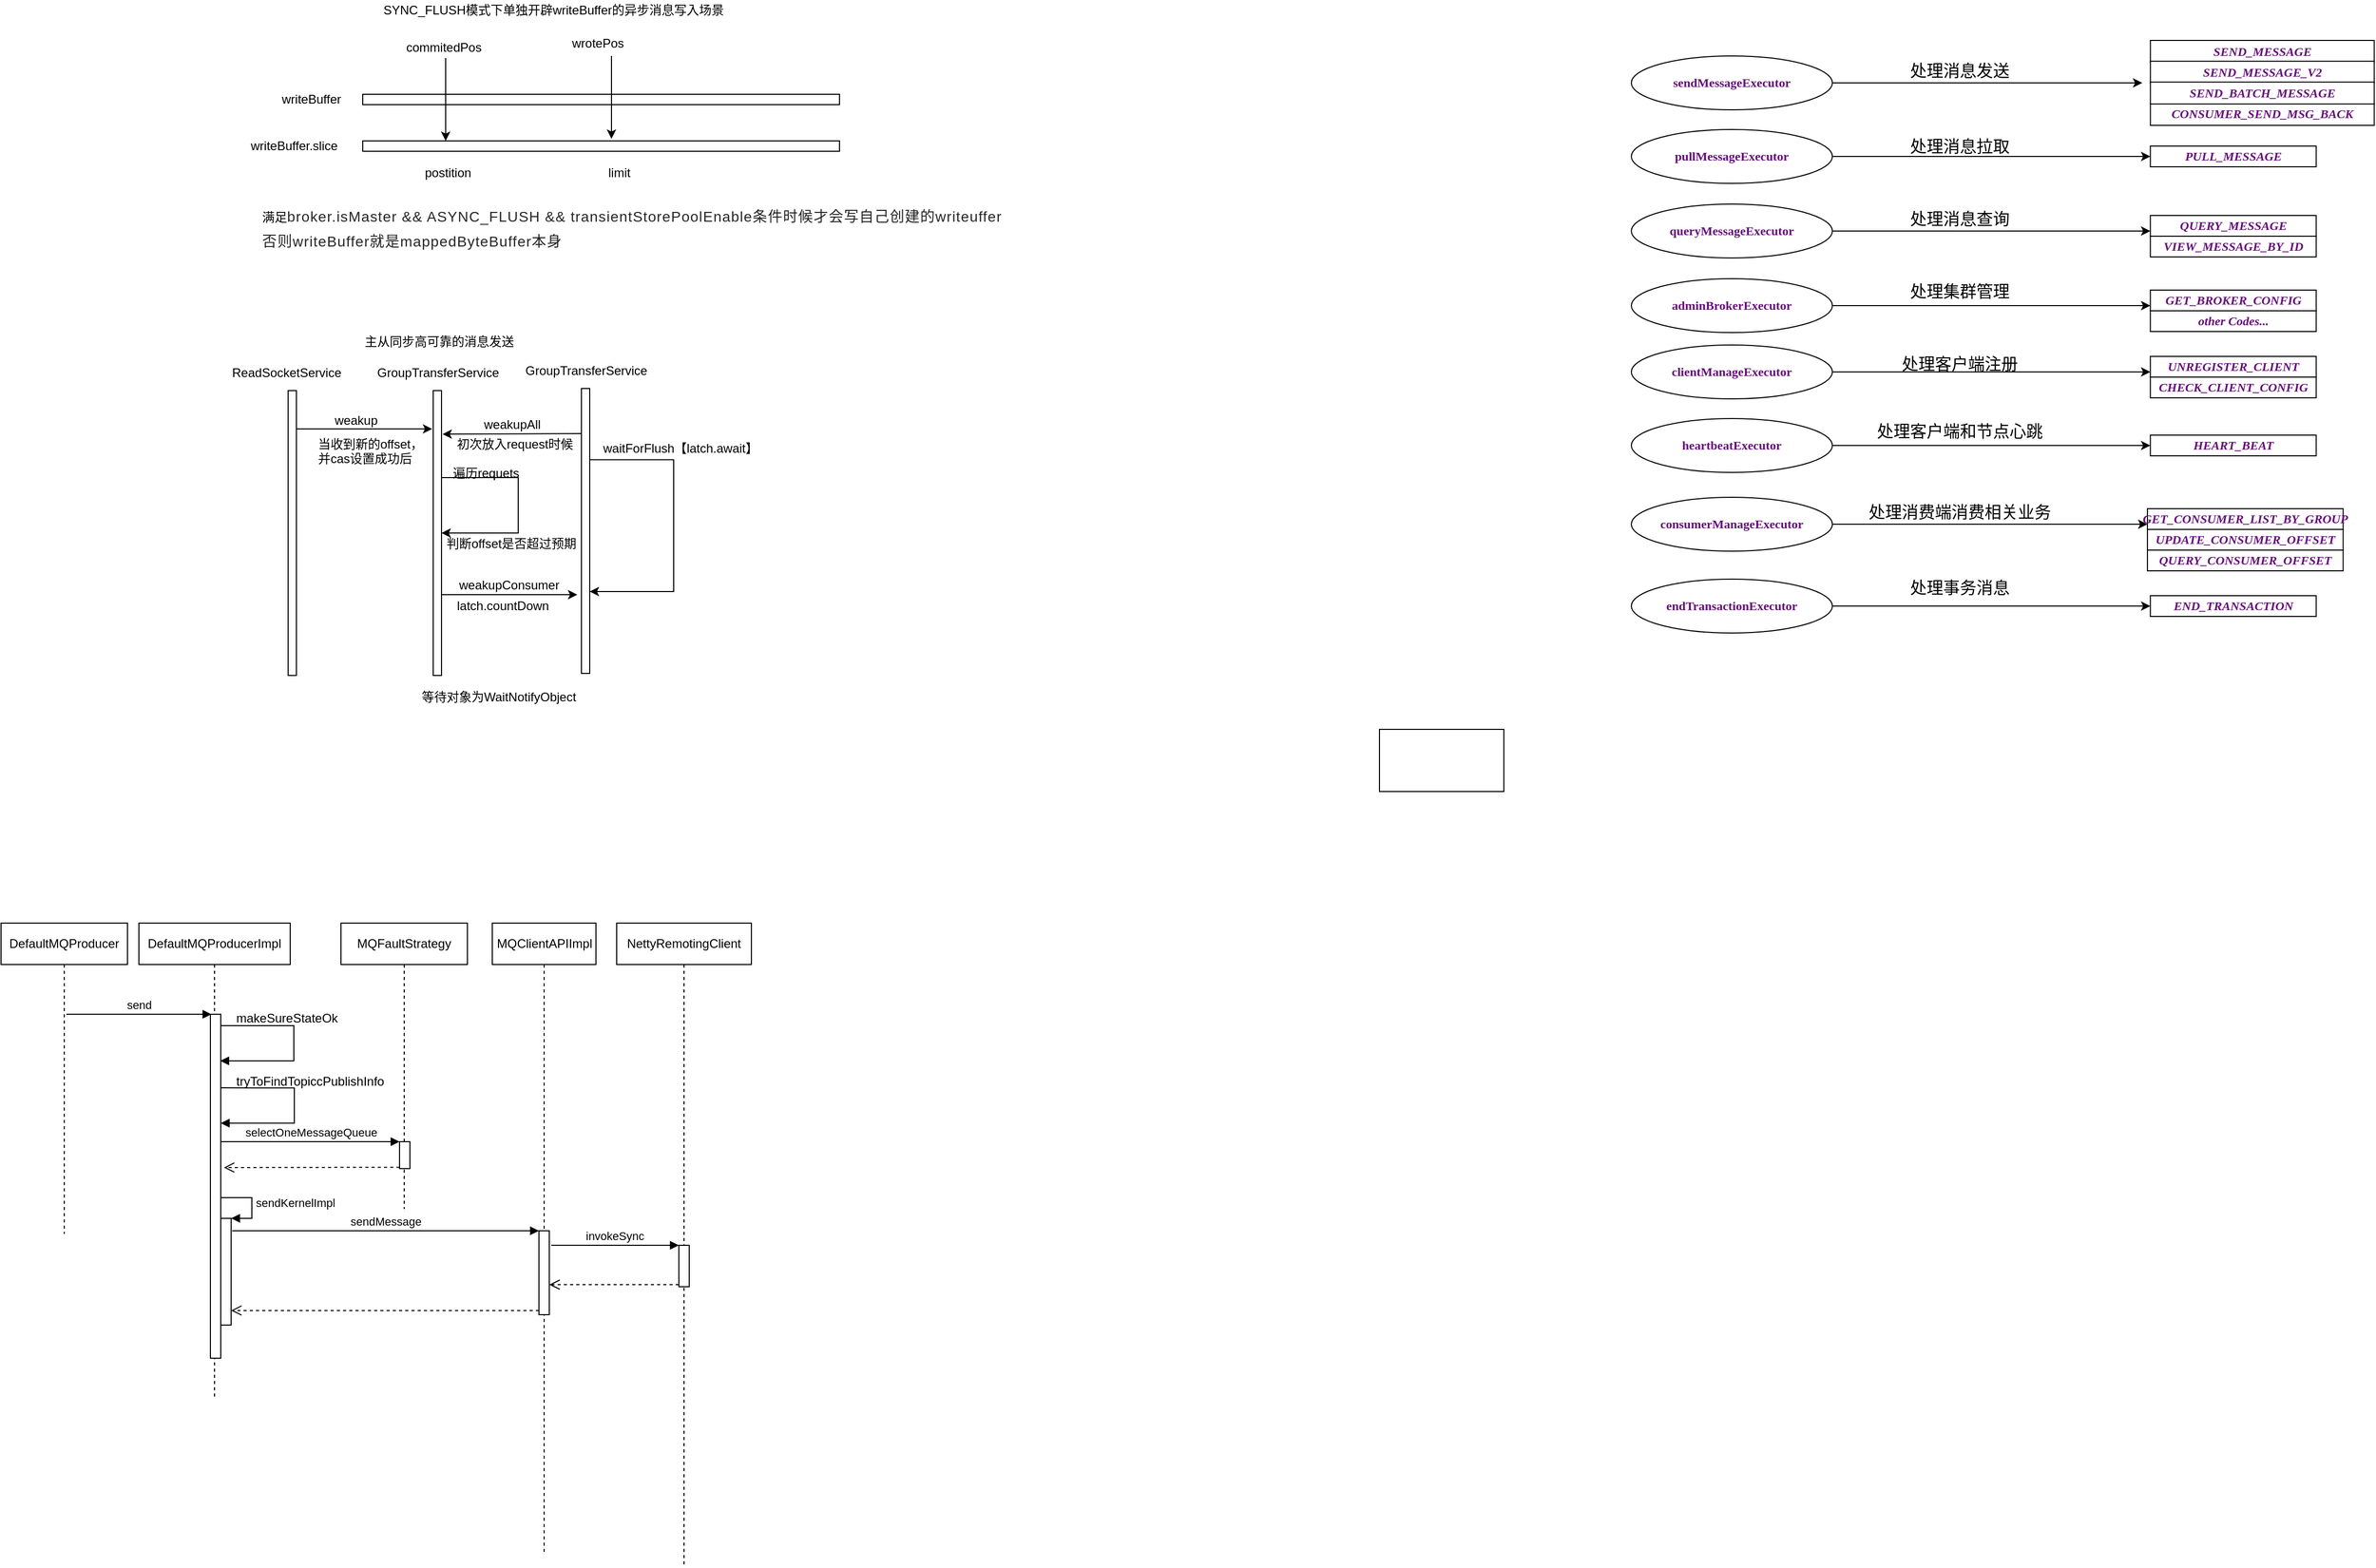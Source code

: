 <mxfile version="12.0.2" type="github" pages="1"><diagram id="QO_2AIzxencwlxpaJsb1" name="第 1 页"><mxGraphModel dx="1186" dy="848" grid="0" gridSize="10" guides="1" tooltips="1" connect="1" arrows="1" fold="1" page="0" pageScale="1" pageWidth="827" pageHeight="1169" math="0" shadow="0"><root><mxCell id="0"/><mxCell id="1" parent="0"/><mxCell id="dCdwvmBEWZGB2ASoRf-r-2" value="" style="rounded=0;whiteSpace=wrap;html=1;" parent="1" vertex="1"><mxGeometry x="150" y="80" width="460" height="10" as="geometry"/></mxCell><mxCell id="dCdwvmBEWZGB2ASoRf-r-3" value="writeBuffer" style="text;html=1;resizable=0;points=[];autosize=1;align=left;verticalAlign=top;spacingTop=-4;" parent="1" vertex="1"><mxGeometry x="70" y="75" width="70" height="20" as="geometry"/></mxCell><mxCell id="dCdwvmBEWZGB2ASoRf-r-4" value="" style="rounded=0;whiteSpace=wrap;html=1;" parent="1" vertex="1"><mxGeometry x="150" y="125" width="460" height="10" as="geometry"/></mxCell><mxCell id="dCdwvmBEWZGB2ASoRf-r-5" value="writeBuffer.slice" style="text;html=1;resizable=0;points=[];autosize=1;align=left;verticalAlign=top;spacingTop=-4;" parent="1" vertex="1"><mxGeometry x="40" y="120" width="100" height="20" as="geometry"/></mxCell><mxCell id="dCdwvmBEWZGB2ASoRf-r-6" value="" style="endArrow=classic;html=1;" parent="1" edge="1"><mxGeometry width="50" height="50" relative="1" as="geometry"><mxPoint x="230" y="45" as="sourcePoint"/><mxPoint x="230" y="125" as="targetPoint"/></mxGeometry></mxCell><mxCell id="dCdwvmBEWZGB2ASoRf-r-7" value="commitedPos" style="text;html=1;resizable=0;points=[];autosize=1;align=left;verticalAlign=top;spacingTop=-4;" parent="1" vertex="1"><mxGeometry x="190" y="25" width="90" height="20" as="geometry"/></mxCell><mxCell id="dCdwvmBEWZGB2ASoRf-r-9" value="" style="endArrow=classic;html=1;" parent="1" edge="1"><mxGeometry width="50" height="50" relative="1" as="geometry"><mxPoint x="390" y="43" as="sourcePoint"/><mxPoint x="390" y="123" as="targetPoint"/></mxGeometry></mxCell><mxCell id="dCdwvmBEWZGB2ASoRf-r-10" value="wrotePos" style="text;html=1;resizable=0;points=[];autosize=1;align=left;verticalAlign=top;spacingTop=-4;" parent="1" vertex="1"><mxGeometry x="350" y="21" width="70" height="20" as="geometry"/></mxCell><mxCell id="dCdwvmBEWZGB2ASoRf-r-12" value="postition" style="text;html=1;resizable=0;points=[];autosize=1;align=left;verticalAlign=top;spacingTop=-4;" parent="1" vertex="1"><mxGeometry x="207.5" y="146" width="55" height="14" as="geometry"/></mxCell><mxCell id="dCdwvmBEWZGB2ASoRf-r-13" value="limit" style="text;html=1;resizable=0;points=[];autosize=1;align=left;verticalAlign=top;spacingTop=-4;" parent="1" vertex="1"><mxGeometry x="385" y="146" width="31" height="14" as="geometry"/></mxCell><mxCell id="dCdwvmBEWZGB2ASoRf-r-14" value="满足&lt;span style=&quot;font-size: 14px ; color: rgb(38 , 38 , 38) ; line-height: 24px ; letter-spacing: 0.05em ; outline-style: none ; overflow-wrap: break-word&quot;&gt;broker.isMaster &amp;amp;&amp;amp; ASYNC_FLUSH &amp;amp;&amp;amp;&amp;nbsp;transientStorePoolEnable条件时候才会写自己创建的writeuffer&lt;br&gt;否则writeBuffer就是mappedByteBuffer本身&lt;br&gt;&lt;/span&gt;" style="text;html=1;resizable=0;points=[];autosize=1;align=left;verticalAlign=top;spacingTop=-4;" parent="1" vertex="1"><mxGeometry x="51" y="183" width="725" height="48" as="geometry"/></mxCell><mxCell id="dCdwvmBEWZGB2ASoRf-r-15" value="SYNC_FLUSH模式下单独开辟writeBuffer的异步消息写入场景" style="text;html=1;resizable=0;points=[];autosize=1;align=left;verticalAlign=top;spacingTop=-4;" parent="1" vertex="1"><mxGeometry x="168" y="-11" width="339" height="14" as="geometry"/></mxCell><mxCell id="dCdwvmBEWZGB2ASoRf-r-16" value="" style="rounded=0;whiteSpace=wrap;html=1;" parent="1" vertex="1"><mxGeometry x="218" y="366" width="8" height="275" as="geometry"/></mxCell><mxCell id="dCdwvmBEWZGB2ASoRf-r-17" value="GroupTransferService" style="text;html=1;resizable=0;points=[];autosize=1;align=left;verticalAlign=top;spacingTop=-4;" parent="1" vertex="1"><mxGeometry x="162" y="339" width="128" height="14" as="geometry"/></mxCell><mxCell id="dCdwvmBEWZGB2ASoRf-r-18" value="" style="rounded=0;whiteSpace=wrap;html=1;" parent="1" vertex="1"><mxGeometry x="78" y="366" width="8" height="275" as="geometry"/></mxCell><mxCell id="dCdwvmBEWZGB2ASoRf-r-19" value="ReadSocketService" style="text;html=1;resizable=0;points=[];autosize=1;align=left;verticalAlign=top;spacingTop=-4;" parent="1" vertex="1"><mxGeometry x="22" y="339" width="115" height="14" as="geometry"/></mxCell><mxCell id="dCdwvmBEWZGB2ASoRf-r-20" value="" style="endArrow=classic;html=1;" parent="1" edge="1"><mxGeometry width="50" height="50" relative="1" as="geometry"><mxPoint x="86" y="403" as="sourcePoint"/><mxPoint x="217" y="403" as="targetPoint"/></mxGeometry></mxCell><mxCell id="dCdwvmBEWZGB2ASoRf-r-21" value="weakup" style="text;html=1;resizable=0;points=[];autosize=1;align=left;verticalAlign=top;spacingTop=-4;" parent="1" vertex="1"><mxGeometry x="121" y="385" width="51" height="14" as="geometry"/></mxCell><mxCell id="dCdwvmBEWZGB2ASoRf-r-22" value="当收到新的offset，&lt;br&gt;并cas设置成功后" style="text;html=1;resizable=0;points=[];autosize=1;align=left;verticalAlign=top;spacingTop=-4;" parent="1" vertex="1"><mxGeometry x="105" y="408" width="111" height="28" as="geometry"/></mxCell><mxCell id="dCdwvmBEWZGB2ASoRf-r-23" value="" style="rounded=0;whiteSpace=wrap;html=1;" parent="1" vertex="1"><mxGeometry x="361" y="364" width="8" height="275" as="geometry"/></mxCell><mxCell id="dCdwvmBEWZGB2ASoRf-r-24" value="GroupTransferService" style="text;html=1;resizable=0;points=[];autosize=1;align=left;verticalAlign=top;spacingTop=-4;" parent="1" vertex="1"><mxGeometry x="305" y="337" width="128" height="14" as="geometry"/></mxCell><mxCell id="dCdwvmBEWZGB2ASoRf-r-25" value="" style="endArrow=classic;html=1;entryX=1.125;entryY=0.153;entryDx=0;entryDy=0;entryPerimeter=0;" parent="1" target="dCdwvmBEWZGB2ASoRf-r-16" edge="1"><mxGeometry width="50" height="50" relative="1" as="geometry"><mxPoint x="361" y="407.5" as="sourcePoint"/><mxPoint x="492" y="407.5" as="targetPoint"/></mxGeometry></mxCell><mxCell id="dCdwvmBEWZGB2ASoRf-r-26" value="初次放入request时候" style="text;html=1;resizable=0;points=[];autosize=1;align=left;verticalAlign=top;spacingTop=-4;" parent="1" vertex="1"><mxGeometry x="239" y="408" width="130" height="20" as="geometry"/></mxCell><mxCell id="dCdwvmBEWZGB2ASoRf-r-27" value="weakupAll" style="text;html=1;resizable=0;points=[];autosize=1;align=left;verticalAlign=top;spacingTop=-4;" parent="1" vertex="1"><mxGeometry x="265" y="389" width="70" height="20" as="geometry"/></mxCell><mxCell id="dCdwvmBEWZGB2ASoRf-r-28" value="等待对象为WaitNotifyObject" style="text;html=1;resizable=0;points=[];autosize=1;align=left;verticalAlign=top;spacingTop=-4;" parent="1" vertex="1"><mxGeometry x="205" y="652" width="160" height="20" as="geometry"/></mxCell><mxCell id="dCdwvmBEWZGB2ASoRf-r-29" style="edgeStyle=orthogonalEdgeStyle;rounded=0;orthogonalLoop=1;jettySize=auto;html=1;exitX=1;exitY=0.25;exitDx=0;exitDy=0;" parent="1" source="dCdwvmBEWZGB2ASoRf-r-23" edge="1"><mxGeometry relative="1" as="geometry"><mxPoint x="369" y="560" as="targetPoint"/><Array as="points"><mxPoint x="450" y="433"/><mxPoint x="450" y="560"/><mxPoint x="369" y="560"/></Array></mxGeometry></mxCell><mxCell id="dCdwvmBEWZGB2ASoRf-r-30" value="waitForFlush【latch.await】" style="text;html=1;resizable=0;points=[];autosize=1;align=left;verticalAlign=top;spacingTop=-4;" parent="1" vertex="1"><mxGeometry x="380" y="412" width="160" height="20" as="geometry"/></mxCell><mxCell id="dCdwvmBEWZGB2ASoRf-r-31" value="" style="endArrow=classic;html=1;" parent="1" edge="1"><mxGeometry width="50" height="50" relative="1" as="geometry"><mxPoint x="226" y="563" as="sourcePoint"/><mxPoint x="357" y="563" as="targetPoint"/></mxGeometry></mxCell><mxCell id="dCdwvmBEWZGB2ASoRf-r-32" value="weakupConsumer" style="text;html=1;resizable=0;points=[];autosize=1;align=left;verticalAlign=top;spacingTop=-4;" parent="1" vertex="1"><mxGeometry x="240.5" y="544" width="110" height="20" as="geometry"/></mxCell><mxCell id="dCdwvmBEWZGB2ASoRf-r-33" value="latch.countDown" style="text;html=1;resizable=0;points=[];autosize=1;align=left;verticalAlign=top;spacingTop=-4;" parent="1" vertex="1"><mxGeometry x="239" y="564" width="100" height="20" as="geometry"/></mxCell><mxCell id="dCdwvmBEWZGB2ASoRf-r-36" style="edgeStyle=orthogonalEdgeStyle;rounded=0;orthogonalLoop=1;jettySize=auto;html=1;exitX=1;exitY=0.25;exitDx=0;exitDy=0;entryX=1;entryY=0.5;entryDx=0;entryDy=0;" parent="1" source="dCdwvmBEWZGB2ASoRf-r-16" target="dCdwvmBEWZGB2ASoRf-r-16" edge="1"><mxGeometry relative="1" as="geometry"><Array as="points"><mxPoint x="226" y="450"/><mxPoint x="300" y="450"/><mxPoint x="300" y="504"/></Array></mxGeometry></mxCell><mxCell id="dCdwvmBEWZGB2ASoRf-r-37" value="遍历requets" style="text;html=1;resizable=0;points=[];autosize=1;align=left;verticalAlign=top;spacingTop=-4;" parent="1" vertex="1"><mxGeometry x="235" y="436" width="80" height="20" as="geometry"/></mxCell><mxCell id="dCdwvmBEWZGB2ASoRf-r-40" value="判断offset是否超过预期" style="text;html=1;resizable=0;points=[];autosize=1;align=left;verticalAlign=top;spacingTop=-4;" parent="1" vertex="1"><mxGeometry x="229" y="503.5" width="140" height="20" as="geometry"/></mxCell><mxCell id="dCdwvmBEWZGB2ASoRf-r-41" value="主从同步高可靠的消息发送" style="text;html=1;resizable=0;points=[];autosize=1;align=left;verticalAlign=top;spacingTop=-4;" parent="1" vertex="1"><mxGeometry x="150" y="309" width="160" height="20" as="geometry"/></mxCell><mxCell id="9mdDHmgzvhIgiJmxX1Zu-40" style="edgeStyle=orthogonalEdgeStyle;rounded=0;orthogonalLoop=1;jettySize=auto;html=1;" parent="1" source="9mdDHmgzvhIgiJmxX1Zu-1" edge="1"><mxGeometry relative="1" as="geometry"><mxPoint x="1867" y="69" as="targetPoint"/></mxGeometry></mxCell><mxCell id="9mdDHmgzvhIgiJmxX1Zu-1" value="&lt;pre style=&quot;font-family: &amp;#34;menlo&amp;#34; ; font-size: 9pt&quot;&gt;&lt;span style=&quot;color: #660e7a ; font-weight: bold&quot;&gt;sendMessageExecutor&lt;/span&gt;&lt;/pre&gt;" style="ellipse;whiteSpace=wrap;html=1;" parent="1" vertex="1"><mxGeometry x="1374" y="43" width="194" height="52" as="geometry"/></mxCell><mxCell id="9mdDHmgzvhIgiJmxX1Zu-43" style="edgeStyle=orthogonalEdgeStyle;rounded=0;orthogonalLoop=1;jettySize=auto;html=1;exitX=1;exitY=0.5;exitDx=0;exitDy=0;" parent="1" source="9mdDHmgzvhIgiJmxX1Zu-2" target="9mdDHmgzvhIgiJmxX1Zu-20" edge="1"><mxGeometry relative="1" as="geometry"/></mxCell><mxCell id="9mdDHmgzvhIgiJmxX1Zu-2" value="&lt;pre style=&quot;font-family: &amp;#34;menlo&amp;#34; ; font-size: 9pt&quot;&gt;&lt;pre style=&quot;font-family: &amp;#34;menlo&amp;#34; ; font-size: 9pt&quot;&gt;&lt;span style=&quot;color: #660e7a ; font-weight: bold&quot;&gt;pullMessageExecutor&lt;/span&gt;&lt;/pre&gt;&lt;/pre&gt;" style="ellipse;whiteSpace=wrap;html=1;" parent="1" vertex="1"><mxGeometry x="1374" y="114" width="194" height="52" as="geometry"/></mxCell><mxCell id="9mdDHmgzvhIgiJmxX1Zu-46" style="edgeStyle=orthogonalEdgeStyle;rounded=0;orthogonalLoop=1;jettySize=auto;html=1;exitX=1;exitY=0.5;exitDx=0;exitDy=0;entryX=0;entryY=0.75;entryDx=0;entryDy=0;" parent="1" source="9mdDHmgzvhIgiJmxX1Zu-4" target="9mdDHmgzvhIgiJmxX1Zu-21" edge="1"><mxGeometry relative="1" as="geometry"/></mxCell><mxCell id="9mdDHmgzvhIgiJmxX1Zu-4" value="&lt;pre style=&quot;font-family: &amp;#34;menlo&amp;#34; ; font-size: 9pt&quot;&gt;&lt;pre style=&quot;font-family: &amp;#34;menlo&amp;#34; ; font-size: 9pt&quot;&gt;&lt;span style=&quot;color: #660e7a ; font-weight: bold&quot;&gt;queryMessageExecutor&lt;/span&gt;&lt;/pre&gt;&lt;/pre&gt;" style="ellipse;whiteSpace=wrap;html=1;" parent="1" vertex="1"><mxGeometry x="1374" y="186" width="194" height="52" as="geometry"/></mxCell><mxCell id="9mdDHmgzvhIgiJmxX1Zu-47" style="edgeStyle=orthogonalEdgeStyle;rounded=0;orthogonalLoop=1;jettySize=auto;html=1;exitX=1;exitY=0.5;exitDx=0;exitDy=0;entryX=0;entryY=0.75;entryDx=0;entryDy=0;" parent="1" source="9mdDHmgzvhIgiJmxX1Zu-5" target="9mdDHmgzvhIgiJmxX1Zu-38" edge="1"><mxGeometry relative="1" as="geometry"><mxPoint x="1865" y="282" as="targetPoint"/></mxGeometry></mxCell><mxCell id="9mdDHmgzvhIgiJmxX1Zu-5" value="&lt;pre style=&quot;font-family: &amp;#34;menlo&amp;#34; ; font-size: 9pt&quot;&gt;&lt;pre style=&quot;font-family: &amp;#34;menlo&amp;#34; ; font-size: 9pt&quot;&gt;&lt;pre style=&quot;font-family: &amp;#34;menlo&amp;#34; ; font-size: 9pt&quot;&gt;&lt;span style=&quot;color: #660e7a ; font-weight: bold&quot;&gt;adminBrokerExecutor&lt;/span&gt;&lt;/pre&gt;&lt;/pre&gt;&lt;/pre&gt;" style="ellipse;whiteSpace=wrap;html=1;" parent="1" vertex="1"><mxGeometry x="1374" y="258" width="194" height="52" as="geometry"/></mxCell><mxCell id="9mdDHmgzvhIgiJmxX1Zu-48" style="edgeStyle=orthogonalEdgeStyle;rounded=0;orthogonalLoop=1;jettySize=auto;html=1;exitX=1;exitY=0.5;exitDx=0;exitDy=0;entryX=0;entryY=0.75;entryDx=0;entryDy=0;" parent="1" source="9mdDHmgzvhIgiJmxX1Zu-6" target="9mdDHmgzvhIgiJmxX1Zu-24" edge="1"><mxGeometry relative="1" as="geometry"/></mxCell><mxCell id="9mdDHmgzvhIgiJmxX1Zu-6" value="&lt;pre style=&quot;font-family: &amp;#34;menlo&amp;#34; ; font-size: 9pt&quot;&gt;&lt;pre style=&quot;font-family: &amp;#34;menlo&amp;#34; ; font-size: 9pt&quot;&gt;&lt;span style=&quot;color: #660e7a ; font-weight: bold&quot;&gt;clientManageExecutor&lt;/span&gt;&lt;/pre&gt;&lt;/pre&gt;" style="ellipse;whiteSpace=wrap;html=1;" parent="1" vertex="1"><mxGeometry x="1374" y="322" width="194" height="52" as="geometry"/></mxCell><mxCell id="9mdDHmgzvhIgiJmxX1Zu-49" style="edgeStyle=orthogonalEdgeStyle;rounded=0;orthogonalLoop=1;jettySize=auto;html=1;exitX=1;exitY=0.5;exitDx=0;exitDy=0;entryX=0;entryY=0.5;entryDx=0;entryDy=0;" parent="1" source="9mdDHmgzvhIgiJmxX1Zu-7" target="9mdDHmgzvhIgiJmxX1Zu-23" edge="1"><mxGeometry relative="1" as="geometry"/></mxCell><mxCell id="9mdDHmgzvhIgiJmxX1Zu-7" value="&lt;pre style=&quot;font-family: &amp;#34;menlo&amp;#34; ; font-size: 9pt&quot;&gt;&lt;pre style=&quot;font-family: &amp;#34;menlo&amp;#34; ; font-size: 9pt&quot;&gt;&lt;pre style=&quot;font-family: &amp;#34;menlo&amp;#34; ; font-size: 9pt&quot;&gt;&lt;span style=&quot;color: #660e7a ; font-weight: bold&quot;&gt;heartbeatExecutor&lt;/span&gt;&lt;/pre&gt;&lt;/pre&gt;&lt;/pre&gt;" style="ellipse;whiteSpace=wrap;html=1;" parent="1" vertex="1"><mxGeometry x="1374" y="393" width="194" height="52" as="geometry"/></mxCell><mxCell id="9mdDHmgzvhIgiJmxX1Zu-50" style="edgeStyle=orthogonalEdgeStyle;rounded=0;orthogonalLoop=1;jettySize=auto;html=1;exitX=1;exitY=0.5;exitDx=0;exitDy=0;entryX=0;entryY=0.75;entryDx=0;entryDy=0;" parent="1" source="9mdDHmgzvhIgiJmxX1Zu-8" target="9mdDHmgzvhIgiJmxX1Zu-26" edge="1"><mxGeometry relative="1" as="geometry"/></mxCell><mxCell id="9mdDHmgzvhIgiJmxX1Zu-8" value="&lt;pre style=&quot;font-family: &amp;#34;menlo&amp;#34; ; font-size: 9pt&quot;&gt;&lt;pre style=&quot;font-family: &amp;#34;menlo&amp;#34; ; font-size: 9pt&quot;&gt;&lt;pre style=&quot;font-family: &amp;#34;menlo&amp;#34; ; font-size: 9pt&quot;&gt;&lt;span style=&quot;color: #660e7a ; font-weight: bold&quot;&gt;consumerManageExecutor&lt;/span&gt;&lt;/pre&gt;&lt;/pre&gt;&lt;/pre&gt;" style="ellipse;whiteSpace=wrap;html=1;" parent="1" vertex="1"><mxGeometry x="1374" y="469" width="194" height="52" as="geometry"/></mxCell><mxCell id="9mdDHmgzvhIgiJmxX1Zu-51" style="edgeStyle=orthogonalEdgeStyle;rounded=0;orthogonalLoop=1;jettySize=auto;html=1;exitX=1;exitY=0.5;exitDx=0;exitDy=0;entryX=0;entryY=0.5;entryDx=0;entryDy=0;" parent="1" source="9mdDHmgzvhIgiJmxX1Zu-9" target="9mdDHmgzvhIgiJmxX1Zu-32" edge="1"><mxGeometry relative="1" as="geometry"/></mxCell><mxCell id="9mdDHmgzvhIgiJmxX1Zu-9" value="&lt;pre style=&quot;font-family: &amp;#34;menlo&amp;#34; ; font-size: 9pt&quot;&gt;&lt;pre style=&quot;font-family: &amp;#34;menlo&amp;#34; ; font-size: 9pt&quot;&gt;&lt;pre style=&quot;font-family: &amp;#34;menlo&amp;#34; ; font-size: 9pt&quot;&gt;&lt;pre style=&quot;font-family: &amp;#34;menlo&amp;#34; ; font-size: 9pt&quot;&gt;&lt;span style=&quot;color: #660e7a ; font-weight: bold&quot;&gt;endTransactionExecutor&lt;/span&gt;&lt;/pre&gt;&lt;/pre&gt;&lt;/pre&gt;&lt;/pre&gt;" style="ellipse;whiteSpace=wrap;html=1;" parent="1" vertex="1"><mxGeometry x="1374" y="548" width="194" height="52" as="geometry"/></mxCell><mxCell id="9mdDHmgzvhIgiJmxX1Zu-19" value="" style="rounded=0;whiteSpace=wrap;html=1;" parent="1" vertex="1"><mxGeometry x="1131" y="693" width="120" height="60" as="geometry"/></mxCell><mxCell id="9mdDHmgzvhIgiJmxX1Zu-20" value="&lt;pre style=&quot;font-family: &amp;#34;menlo&amp;#34; ; font-size: 9pt&quot;&gt;&lt;span style=&quot;color: #660e7a ; font-weight: bold ; font-style: italic&quot;&gt;PULL_MESSAGE&lt;/span&gt;&lt;/pre&gt;" style="rounded=0;whiteSpace=wrap;html=1;" parent="1" vertex="1"><mxGeometry x="1874.785" y="130" width="160" height="20" as="geometry"/></mxCell><mxCell id="9mdDHmgzvhIgiJmxX1Zu-23" value="&lt;pre style=&quot;font-family: &amp;#34;menlo&amp;#34; ; font-size: 9pt&quot;&gt;&lt;pre style=&quot;font-family: &amp;#34;menlo&amp;#34; ; font-size: 9pt&quot;&gt;&lt;span style=&quot;color: #660e7a ; font-weight: bold ; font-style: italic&quot;&gt;HEART_BEAT&lt;/span&gt;&lt;/pre&gt;&lt;/pre&gt;" style="rounded=0;whiteSpace=wrap;html=1;" parent="1" vertex="1"><mxGeometry x="1874.785" y="409" width="160" height="20" as="geometry"/></mxCell><mxCell id="9mdDHmgzvhIgiJmxX1Zu-24" value="&lt;pre style=&quot;font-family: &amp;#34;menlo&amp;#34; ; font-size: 9pt&quot;&gt;&lt;pre style=&quot;font-family: &amp;#34;menlo&amp;#34; ; font-size: 9pt&quot;&gt;&lt;pre style=&quot;font-family: &amp;#34;menlo&amp;#34; ; font-size: 9pt&quot;&gt;&lt;span style=&quot;color: #660e7a ; font-weight: bold ; font-style: italic&quot;&gt;UNREGISTER_CLIENT&lt;/span&gt;&lt;/pre&gt;&lt;/pre&gt;&lt;/pre&gt;" style="rounded=0;whiteSpace=wrap;html=1;" parent="1" vertex="1"><mxGeometry x="1874.785" y="333" width="160" height="20" as="geometry"/></mxCell><mxCell id="9mdDHmgzvhIgiJmxX1Zu-25" value="&lt;pre style=&quot;font-family: &amp;#34;menlo&amp;#34; ; font-size: 9pt&quot;&gt;&lt;pre style=&quot;font-family: &amp;#34;menlo&amp;#34; ; font-size: 9pt&quot;&gt;&lt;pre style=&quot;font-family: &amp;#34;menlo&amp;#34; ; font-size: 9pt&quot;&gt;&lt;span style=&quot;color: #660e7a ; font-weight: bold ; font-style: italic&quot;&gt;CHECK_CLIENT_CONFIG&lt;/span&gt;&lt;/pre&gt;&lt;/pre&gt;&lt;/pre&gt;" style="rounded=0;whiteSpace=wrap;html=1;" parent="1" vertex="1"><mxGeometry x="1874.785" y="353" width="160" height="20" as="geometry"/></mxCell><mxCell id="9mdDHmgzvhIgiJmxX1Zu-31" value="" style="group" parent="1" vertex="1" connectable="0"><mxGeometry x="1844.785" y="480" width="216.0" height="60" as="geometry"/></mxCell><mxCell id="9mdDHmgzvhIgiJmxX1Zu-26" value="&lt;pre style=&quot;font-family: &amp;#34;menlo&amp;#34; ; font-size: 9pt&quot;&gt;&lt;pre style=&quot;font-family: &amp;#34;menlo&amp;#34; ; font-size: 9pt&quot;&gt;&lt;pre style=&quot;font-family: &amp;#34;menlo&amp;#34; ; font-size: 9pt&quot;&gt;&lt;pre style=&quot;font-family: &amp;#34;menlo&amp;#34; ; font-size: 9pt&quot;&gt;&lt;span style=&quot;color: #660e7a ; font-weight: bold ; font-style: italic&quot;&gt;GET_CONSUMER_LIST_BY_GROUP&lt;/span&gt;&lt;/pre&gt;&lt;/pre&gt;&lt;/pre&gt;&lt;/pre&gt;" style="rounded=0;whiteSpace=wrap;html=1;" parent="9mdDHmgzvhIgiJmxX1Zu-31" vertex="1"><mxGeometry x="27.18" width="188.82" height="20" as="geometry"/></mxCell><mxCell id="9mdDHmgzvhIgiJmxX1Zu-27" value="&lt;pre style=&quot;font-family: &amp;#34;menlo&amp;#34; ; font-size: 9pt&quot;&gt;&lt;pre style=&quot;font-family: &amp;#34;menlo&amp;#34; ; font-size: 9pt&quot;&gt;&lt;pre style=&quot;font-family: &amp;#34;menlo&amp;#34; ; font-size: 9pt&quot;&gt;&lt;pre style=&quot;font-family: &amp;#34;menlo&amp;#34; ; font-size: 9pt&quot;&gt;&lt;span style=&quot;color: #660e7a ; font-weight: bold ; font-style: italic&quot;&gt;UPDATE_CONSUMER_OFFSET&lt;/span&gt;&lt;/pre&gt;&lt;/pre&gt;&lt;/pre&gt;&lt;/pre&gt;" style="rounded=0;whiteSpace=wrap;html=1;" parent="9mdDHmgzvhIgiJmxX1Zu-31" vertex="1"><mxGeometry x="27.18" y="20" width="188.82" height="20" as="geometry"/></mxCell><mxCell id="9mdDHmgzvhIgiJmxX1Zu-28" value="&lt;pre style=&quot;font-family: &amp;#34;menlo&amp;#34; ; font-size: 9pt&quot;&gt;&lt;pre style=&quot;font-family: &amp;#34;menlo&amp;#34; ; font-size: 9pt&quot;&gt;&lt;pre style=&quot;font-family: &amp;#34;menlo&amp;#34; ; font-size: 9pt&quot;&gt;&lt;pre style=&quot;font-family: &amp;#34;menlo&amp;#34; ; font-size: 9pt&quot;&gt;&lt;pre style=&quot;font-family: &amp;#34;menlo&amp;#34; ; font-size: 9pt&quot;&gt;&lt;span style=&quot;color: #660e7a ; font-weight: bold ; font-style: italic&quot;&gt;QUERY_CONSUMER_OFFSET&lt;/span&gt;&lt;/pre&gt;&lt;/pre&gt;&lt;/pre&gt;&lt;/pre&gt;&lt;/pre&gt;" style="rounded=0;whiteSpace=wrap;html=1;" parent="9mdDHmgzvhIgiJmxX1Zu-31" vertex="1"><mxGeometry x="27.18" y="40" width="188.82" height="20" as="geometry"/></mxCell><mxCell id="9mdDHmgzvhIgiJmxX1Zu-32" value="&lt;pre style=&quot;font-family: &amp;#34;menlo&amp;#34; ; font-size: 9pt&quot;&gt;&lt;pre style=&quot;font-family: &amp;#34;menlo&amp;#34; ; font-size: 9pt&quot;&gt;&lt;pre style=&quot;font-family: &amp;#34;menlo&amp;#34; ; font-size: 9pt&quot;&gt;&lt;span style=&quot;color: #660e7a ; font-weight: bold ; font-style: italic&quot;&gt;END_TRANSACTION&lt;/span&gt;&lt;/pre&gt;&lt;/pre&gt;&lt;/pre&gt;" style="rounded=0;whiteSpace=wrap;html=1;" parent="1" vertex="1"><mxGeometry x="1874.785" y="564" width="160" height="20" as="geometry"/></mxCell><mxCell id="9mdDHmgzvhIgiJmxX1Zu-37" value="" style="group" parent="1" vertex="1" connectable="0"><mxGeometry x="1874.785" y="28" width="216.0" height="82" as="geometry"/></mxCell><mxCell id="9mdDHmgzvhIgiJmxX1Zu-13" value="&lt;pre style=&quot;font-family: &amp;#34;menlo&amp;#34; ; font-size: 9pt&quot;&gt;&lt;span style=&quot;color: #660e7a ; font-weight: bold ; font-style: italic&quot;&gt;CONSUMER_SEND_MSG_BACK&lt;/span&gt;&lt;/pre&gt;" style="rounded=0;whiteSpace=wrap;html=1;" parent="9mdDHmgzvhIgiJmxX1Zu-37" vertex="1"><mxGeometry x="0.034" y="60.871" width="215.966" height="21.129" as="geometry"/></mxCell><mxCell id="9mdDHmgzvhIgiJmxX1Zu-10" value="&lt;pre style=&quot;font-family: &amp;#34;menlo&amp;#34; ; font-size: 9pt&quot;&gt;&lt;span style=&quot;color: #660e7a ; font-weight: bold ; font-style: italic&quot;&gt;SEND_MESSAGE&lt;/span&gt;&lt;/pre&gt;" style="rounded=0;whiteSpace=wrap;html=1;" parent="9mdDHmgzvhIgiJmxX1Zu-37" vertex="1"><mxGeometry x="0.034" width="215.966" height="21.129" as="geometry"/></mxCell><mxCell id="9mdDHmgzvhIgiJmxX1Zu-11" value="&lt;pre style=&quot;font-family: &amp;#34;menlo&amp;#34; ; font-size: 9pt&quot;&gt;&lt;span style=&quot;color: #660e7a ; font-weight: bold ; font-style: italic&quot;&gt;SEND_MESSAGE_V2&lt;/span&gt;&lt;/pre&gt;" style="rounded=0;whiteSpace=wrap;html=1;" parent="9mdDHmgzvhIgiJmxX1Zu-37" vertex="1"><mxGeometry x="0.034" y="20.123" width="215.966" height="21.129" as="geometry"/></mxCell><mxCell id="9mdDHmgzvhIgiJmxX1Zu-12" value="&lt;pre style=&quot;font-family: &amp;#34;menlo&amp;#34; ; font-size: 9pt&quot;&gt;&lt;span style=&quot;color: #660e7a ; font-weight: bold ; font-style: italic&quot;&gt;SEND_BATCH_MESSAGE&lt;/span&gt;&lt;/pre&gt;" style="rounded=0;whiteSpace=wrap;html=1;" parent="9mdDHmgzvhIgiJmxX1Zu-37" vertex="1"><mxGeometry x="0.034" y="40.245" width="215.966" height="21.129" as="geometry"/></mxCell><mxCell id="9mdDHmgzvhIgiJmxX1Zu-44" value="" style="group" parent="1" vertex="1" connectable="0"><mxGeometry x="1874.785" y="197" width="160" height="40" as="geometry"/></mxCell><mxCell id="9mdDHmgzvhIgiJmxX1Zu-21" value="&lt;pre style=&quot;font-family: &amp;#34;menlo&amp;#34; ; font-size: 9pt&quot;&gt;&lt;pre style=&quot;font-family: &amp;#34;menlo&amp;#34; ; font-size: 9pt&quot;&gt;&lt;span style=&quot;color: #660e7a ; font-weight: bold ; font-style: italic&quot;&gt;QUERY_MESSAGE&lt;/span&gt;&lt;/pre&gt;&lt;/pre&gt;" style="rounded=0;whiteSpace=wrap;html=1;" parent="9mdDHmgzvhIgiJmxX1Zu-44" vertex="1"><mxGeometry width="160" height="20" as="geometry"/></mxCell><mxCell id="9mdDHmgzvhIgiJmxX1Zu-22" value="&lt;pre style=&quot;font-family: &amp;#34;menlo&amp;#34; ; font-size: 9pt&quot;&gt;&lt;pre style=&quot;font-family: &amp;#34;menlo&amp;#34; ; font-size: 9pt&quot;&gt;&lt;span style=&quot;color: #660e7a ; font-weight: bold ; font-style: italic&quot;&gt;VIEW_MESSAGE_BY_ID&lt;/span&gt;&lt;/pre&gt;&lt;/pre&gt;" style="rounded=0;whiteSpace=wrap;html=1;" parent="9mdDHmgzvhIgiJmxX1Zu-44" vertex="1"><mxGeometry y="20" width="160" height="20" as="geometry"/></mxCell><mxCell id="9mdDHmgzvhIgiJmxX1Zu-45" value="" style="group" parent="1" vertex="1" connectable="0"><mxGeometry x="1874.785" y="269" width="160" height="40" as="geometry"/></mxCell><mxCell id="9mdDHmgzvhIgiJmxX1Zu-38" value="&lt;pre style=&quot;font-family: &amp;#34;menlo&amp;#34; ; font-size: 9pt&quot;&gt;&lt;pre style=&quot;font-family: &amp;#34;menlo&amp;#34; ; font-size: 9pt&quot;&gt;&lt;pre style=&quot;font-family: &amp;#34;menlo&amp;#34; ; font-size: 9pt&quot;&gt;&lt;pre style=&quot;font-family: &amp;#34;menlo&amp;#34; ; font-size: 9pt&quot;&gt;&lt;span style=&quot;color: #660e7a ; font-weight: bold ; font-style: italic&quot;&gt;GET_BROKER_CONFIG&lt;/span&gt;&lt;/pre&gt;&lt;/pre&gt;&lt;/pre&gt;&lt;/pre&gt;" style="rounded=0;whiteSpace=wrap;html=1;" parent="9mdDHmgzvhIgiJmxX1Zu-45" vertex="1"><mxGeometry width="160" height="20" as="geometry"/></mxCell><mxCell id="9mdDHmgzvhIgiJmxX1Zu-39" value="&lt;pre style=&quot;font-family: &amp;#34;menlo&amp;#34; ; font-size: 9pt&quot;&gt;&lt;pre style=&quot;font-family: &amp;#34;menlo&amp;#34; ; font-size: 9pt&quot;&gt;&lt;font color=&quot;#660e7a&quot;&gt;&lt;b&gt;&lt;i&gt;other Codes...&lt;/i&gt;&lt;/b&gt;&lt;/font&gt;&lt;/pre&gt;&lt;/pre&gt;" style="rounded=0;whiteSpace=wrap;html=1;" parent="9mdDHmgzvhIgiJmxX1Zu-45" vertex="1"><mxGeometry y="20" width="160" height="20" as="geometry"/></mxCell><mxCell id="9mdDHmgzvhIgiJmxX1Zu-52" value="处理消息发送" style="text;html=1;resizable=0;points=[];autosize=1;align=left;verticalAlign=top;spacingTop=-4;fontSize=16;" parent="1" vertex="1"><mxGeometry x="1641" y="45" width="106" height="19" as="geometry"/></mxCell><mxCell id="9mdDHmgzvhIgiJmxX1Zu-53" value="处理消息拉取" style="text;html=1;resizable=0;points=[];autosize=1;align=left;verticalAlign=top;spacingTop=-4;fontSize=16;" parent="1" vertex="1"><mxGeometry x="1641" y="118" width="106" height="19" as="geometry"/></mxCell><mxCell id="9mdDHmgzvhIgiJmxX1Zu-54" value="处理消息查询" style="text;html=1;resizable=0;points=[];autosize=1;align=left;verticalAlign=top;spacingTop=-4;fontSize=16;" parent="1" vertex="1"><mxGeometry x="1641" y="188" width="106" height="19" as="geometry"/></mxCell><mxCell id="9mdDHmgzvhIgiJmxX1Zu-57" value="处理集群管理" style="text;html=1;resizable=0;points=[];autosize=1;align=left;verticalAlign=top;spacingTop=-4;fontSize=16;" parent="1" vertex="1"><mxGeometry x="1641" y="258" width="106" height="19" as="geometry"/></mxCell><mxCell id="9mdDHmgzvhIgiJmxX1Zu-58" value="处理客户端注册" style="text;html=1;resizable=0;points=[];autosize=1;align=left;verticalAlign=top;spacingTop=-4;fontSize=16;" parent="1" vertex="1"><mxGeometry x="1633" y="328" width="122" height="19" as="geometry"/></mxCell><mxCell id="9mdDHmgzvhIgiJmxX1Zu-60" value="处理客户端和节点心跳" style="text;html=1;resizable=0;points=[];autosize=1;align=left;verticalAlign=top;spacingTop=-4;fontSize=16;" parent="1" vertex="1"><mxGeometry x="1609" y="393" width="170" height="19" as="geometry"/></mxCell><mxCell id="9mdDHmgzvhIgiJmxX1Zu-61" value="处理消费端消费相关业务" style="text;html=1;resizable=0;points=[];autosize=1;align=left;verticalAlign=top;spacingTop=-4;fontSize=16;" parent="1" vertex="1"><mxGeometry x="1601" y="471" width="186" height="19" as="geometry"/></mxCell><mxCell id="9mdDHmgzvhIgiJmxX1Zu-62" value="处理事务消息" style="text;html=1;resizable=0;points=[];autosize=1;align=left;verticalAlign=top;spacingTop=-4;fontSize=16;" parent="1" vertex="1"><mxGeometry x="1641" y="544" width="106" height="19" as="geometry"/></mxCell><mxCell id="Jm2zQ5XK-Clb0VnWvuZD-5" style="edgeStyle=orthogonalEdgeStyle;rounded=0;orthogonalLoop=1;jettySize=auto;html=1;exitX=1;exitY=0.25;exitDx=0;exitDy=0;entryX=0;entryY=0.25;entryDx=0;entryDy=0;" parent="1" edge="1"><mxGeometry relative="1" as="geometry"><mxPoint x="-34" y="940" as="sourcePoint"/></mxGeometry></mxCell><mxCell id="Jm2zQ5XK-Clb0VnWvuZD-11" value="&lt;span style=&quot;text-align: left ; white-space: nowrap&quot;&gt;DefaultMQProducer&lt;/span&gt;" style="shape=umlLifeline;perimeter=lifelinePerimeter;whiteSpace=wrap;html=1;container=1;collapsible=0;recursiveResize=0;outlineConnect=0;" parent="1" vertex="1"><mxGeometry x="-199" y="880" width="122" height="300" as="geometry"/></mxCell><mxCell id="Jm2zQ5XK-Clb0VnWvuZD-15" value="send" style="html=1;verticalAlign=bottom;endArrow=block;entryX=0.1;entryY=0;entryDx=0;entryDy=0;entryPerimeter=0;" parent="Jm2zQ5XK-Clb0VnWvuZD-11" target="Jm2zQ5XK-Clb0VnWvuZD-14" edge="1"><mxGeometry width="80" relative="1" as="geometry"><mxPoint x="63" y="88" as="sourcePoint"/><mxPoint x="143" y="88" as="targetPoint"/></mxGeometry></mxCell><mxCell id="Jm2zQ5XK-Clb0VnWvuZD-13" value="&lt;span style=&quot;text-align: left ; white-space: nowrap&quot;&gt;DefaultMQProducerImpl&lt;/span&gt;" style="shape=umlLifeline;perimeter=lifelinePerimeter;whiteSpace=wrap;html=1;container=1;collapsible=0;recursiveResize=0;outlineConnect=0;" parent="1" vertex="1"><mxGeometry x="-66" y="880" width="146" height="460" as="geometry"/></mxCell><mxCell id="Jm2zQ5XK-Clb0VnWvuZD-14" value="" style="html=1;points=[];perimeter=orthogonalPerimeter;" parent="Jm2zQ5XK-Clb0VnWvuZD-13" vertex="1"><mxGeometry x="69" y="88" width="10" height="332" as="geometry"/></mxCell><mxCell id="t-QVnXXpKsiYp2VGTmY0-25" value="" style="html=1;points=[];perimeter=orthogonalPerimeter;" parent="Jm2zQ5XK-Clb0VnWvuZD-13" vertex="1"><mxGeometry x="79" y="285" width="10" height="103" as="geometry"/></mxCell><mxCell id="t-QVnXXpKsiYp2VGTmY0-26" value="sendKernelImpl" style="edgeStyle=orthogonalEdgeStyle;html=1;align=left;spacingLeft=2;endArrow=block;rounded=0;entryX=1;entryY=0;exitX=1;exitY=0.533;exitDx=0;exitDy=0;exitPerimeter=0;" parent="Jm2zQ5XK-Clb0VnWvuZD-13" source="Jm2zQ5XK-Clb0VnWvuZD-14" target="t-QVnXXpKsiYp2VGTmY0-25" edge="1"><mxGeometry relative="1" as="geometry"><mxPoint x="84" y="265" as="sourcePoint"/><Array as="points"><mxPoint x="109" y="265"/><mxPoint x="109" y="285"/></Array></mxGeometry></mxCell><mxCell id="t-QVnXXpKsiYp2VGTmY0-1" value="" style="html=1;verticalAlign=bottom;endArrow=block;rounded=0;" parent="1" edge="1"><mxGeometry width="80" relative="1" as="geometry"><mxPoint x="13" y="979" as="sourcePoint"/><mxPoint x="12.5" y="1013" as="targetPoint"/><Array as="points"><mxPoint x="83.5" y="979"/><mxPoint x="83.5" y="1013"/></Array></mxGeometry></mxCell><mxCell id="t-QVnXXpKsiYp2VGTmY0-7" value="makeSureStateOk" style="text;html=1;resizable=0;points=[];autosize=1;align=left;verticalAlign=top;spacingTop=-4;" parent="1" vertex="1"><mxGeometry x="25.5" y="962" width="108" height="14" as="geometry"/></mxCell><mxCell id="t-QVnXXpKsiYp2VGTmY0-10" value="" style="html=1;verticalAlign=bottom;endArrow=block;rounded=0;exitX=0.95;exitY=0.048;exitDx=0;exitDy=0;exitPerimeter=0;" parent="1" edge="1"><mxGeometry width="80" relative="1" as="geometry"><mxPoint x="12.5" y="1039" as="sourcePoint"/><mxPoint x="13" y="1073.072" as="targetPoint"/><Array as="points"><mxPoint x="47.5" y="1039.072"/><mxPoint x="84" y="1039.072"/><mxPoint x="84" y="1073.072"/></Array></mxGeometry></mxCell><mxCell id="t-QVnXXpKsiYp2VGTmY0-11" value="tryToFindTopiccPublishInfo" style="text;html=1;resizable=0;points=[];autosize=1;align=left;verticalAlign=top;spacingTop=-4;" parent="1" vertex="1"><mxGeometry x="25.5" y="1023" width="153" height="14" as="geometry"/></mxCell><mxCell id="t-QVnXXpKsiYp2VGTmY0-12" value="&lt;span style=&quot;text-align: left ; white-space: nowrap&quot;&gt;MQFaultStrategy&lt;/span&gt;" style="shape=umlLifeline;perimeter=lifelinePerimeter;whiteSpace=wrap;html=1;container=1;collapsible=0;recursiveResize=0;outlineConnect=0;" parent="1" vertex="1"><mxGeometry x="129" y="880" width="122" height="276" as="geometry"/></mxCell><mxCell id="t-QVnXXpKsiYp2VGTmY0-15" value="" style="html=1;points=[];perimeter=orthogonalPerimeter;" parent="t-QVnXXpKsiYp2VGTmY0-12" vertex="1"><mxGeometry x="56.5" y="211" width="10" height="26" as="geometry"/></mxCell><mxCell id="t-QVnXXpKsiYp2VGTmY0-16" value="selectOneMessageQueue" style="html=1;verticalAlign=bottom;endArrow=block;entryX=0;entryY=0;" parent="1" target="t-QVnXXpKsiYp2VGTmY0-15" edge="1"><mxGeometry relative="1" as="geometry"><mxPoint x="13" y="1091" as="sourcePoint"/></mxGeometry></mxCell><mxCell id="t-QVnXXpKsiYp2VGTmY0-17" value="" style="html=1;verticalAlign=bottom;endArrow=open;dashed=1;endSize=8;exitX=0;exitY=0.95;" parent="1" source="t-QVnXXpKsiYp2VGTmY0-15" edge="1"><mxGeometry relative="1" as="geometry"><mxPoint x="16" y="1116" as="targetPoint"/></mxGeometry></mxCell><mxCell id="t-QVnXXpKsiYp2VGTmY0-21" value="MQClientAPIImpl" style="html=1;points=[];perimeter=orthogonalPerimeter;shape=umlLifeline;participant=label;fontFamily=Helvetica;fontSize=12;fontColor=#000000;align=center;strokeColor=#000000;fillColor=#ffffff;recursiveResize=0;container=1;collapsible=0;" parent="1" vertex="1"><mxGeometry x="275" y="880" width="100" height="607" as="geometry"/></mxCell><mxCell id="t-QVnXXpKsiYp2VGTmY0-27" value="" style="html=1;points=[];perimeter=orthogonalPerimeter;" parent="t-QVnXXpKsiYp2VGTmY0-21" vertex="1"><mxGeometry x="45" y="297" width="10" height="81" as="geometry"/></mxCell><mxCell id="t-QVnXXpKsiYp2VGTmY0-28" value="sendMessage" style="html=1;verticalAlign=bottom;endArrow=block;entryX=0;entryY=0;" parent="t-QVnXXpKsiYp2VGTmY0-21" target="t-QVnXXpKsiYp2VGTmY0-27" edge="1"><mxGeometry relative="1" as="geometry"><mxPoint x="-251" y="297" as="sourcePoint"/></mxGeometry></mxCell><mxCell id="t-QVnXXpKsiYp2VGTmY0-22" value="NettyRemotingClient" style="shape=umlLifeline;perimeter=lifelinePerimeter;whiteSpace=wrap;html=1;container=1;collapsible=0;recursiveResize=0;outlineConnect=0;" parent="1" vertex="1"><mxGeometry x="395" y="880" width="130" height="621" as="geometry"/></mxCell><mxCell id="UEMz9osupsElK1RNM5Bz-1" value="" style="html=1;points=[];perimeter=orthogonalPerimeter;" vertex="1" parent="t-QVnXXpKsiYp2VGTmY0-22"><mxGeometry x="60" y="311" width="10" height="40" as="geometry"/></mxCell><mxCell id="t-QVnXXpKsiYp2VGTmY0-29" value="" style="html=1;verticalAlign=bottom;endArrow=open;dashed=1;endSize=8;exitX=0;exitY=0.95;" parent="1" source="t-QVnXXpKsiYp2VGTmY0-27" target="t-QVnXXpKsiYp2VGTmY0-25" edge="1"><mxGeometry relative="1" as="geometry"><mxPoint x="250" y="1253" as="targetPoint"/></mxGeometry></mxCell><mxCell id="UEMz9osupsElK1RNM5Bz-3" value="" style="html=1;verticalAlign=bottom;endArrow=open;dashed=1;endSize=8;exitX=0;exitY=0.95;entryX=1;entryY=0.642;entryDx=0;entryDy=0;entryPerimeter=0;" edge="1" source="UEMz9osupsElK1RNM5Bz-1" parent="1" target="t-QVnXXpKsiYp2VGTmY0-27"><mxGeometry relative="1" as="geometry"><mxPoint x="385" y="1267" as="targetPoint"/></mxGeometry></mxCell><mxCell id="UEMz9osupsElK1RNM5Bz-2" value="invokeSync" style="html=1;verticalAlign=bottom;endArrow=block;entryX=0;entryY=0;exitX=1.2;exitY=0.173;exitDx=0;exitDy=0;exitPerimeter=0;" edge="1" target="UEMz9osupsElK1RNM5Bz-1" parent="1" source="t-QVnXXpKsiYp2VGTmY0-27"><mxGeometry relative="1" as="geometry"><mxPoint x="385" y="1191" as="sourcePoint"/></mxGeometry></mxCell></root></mxGraphModel></diagram></mxfile>